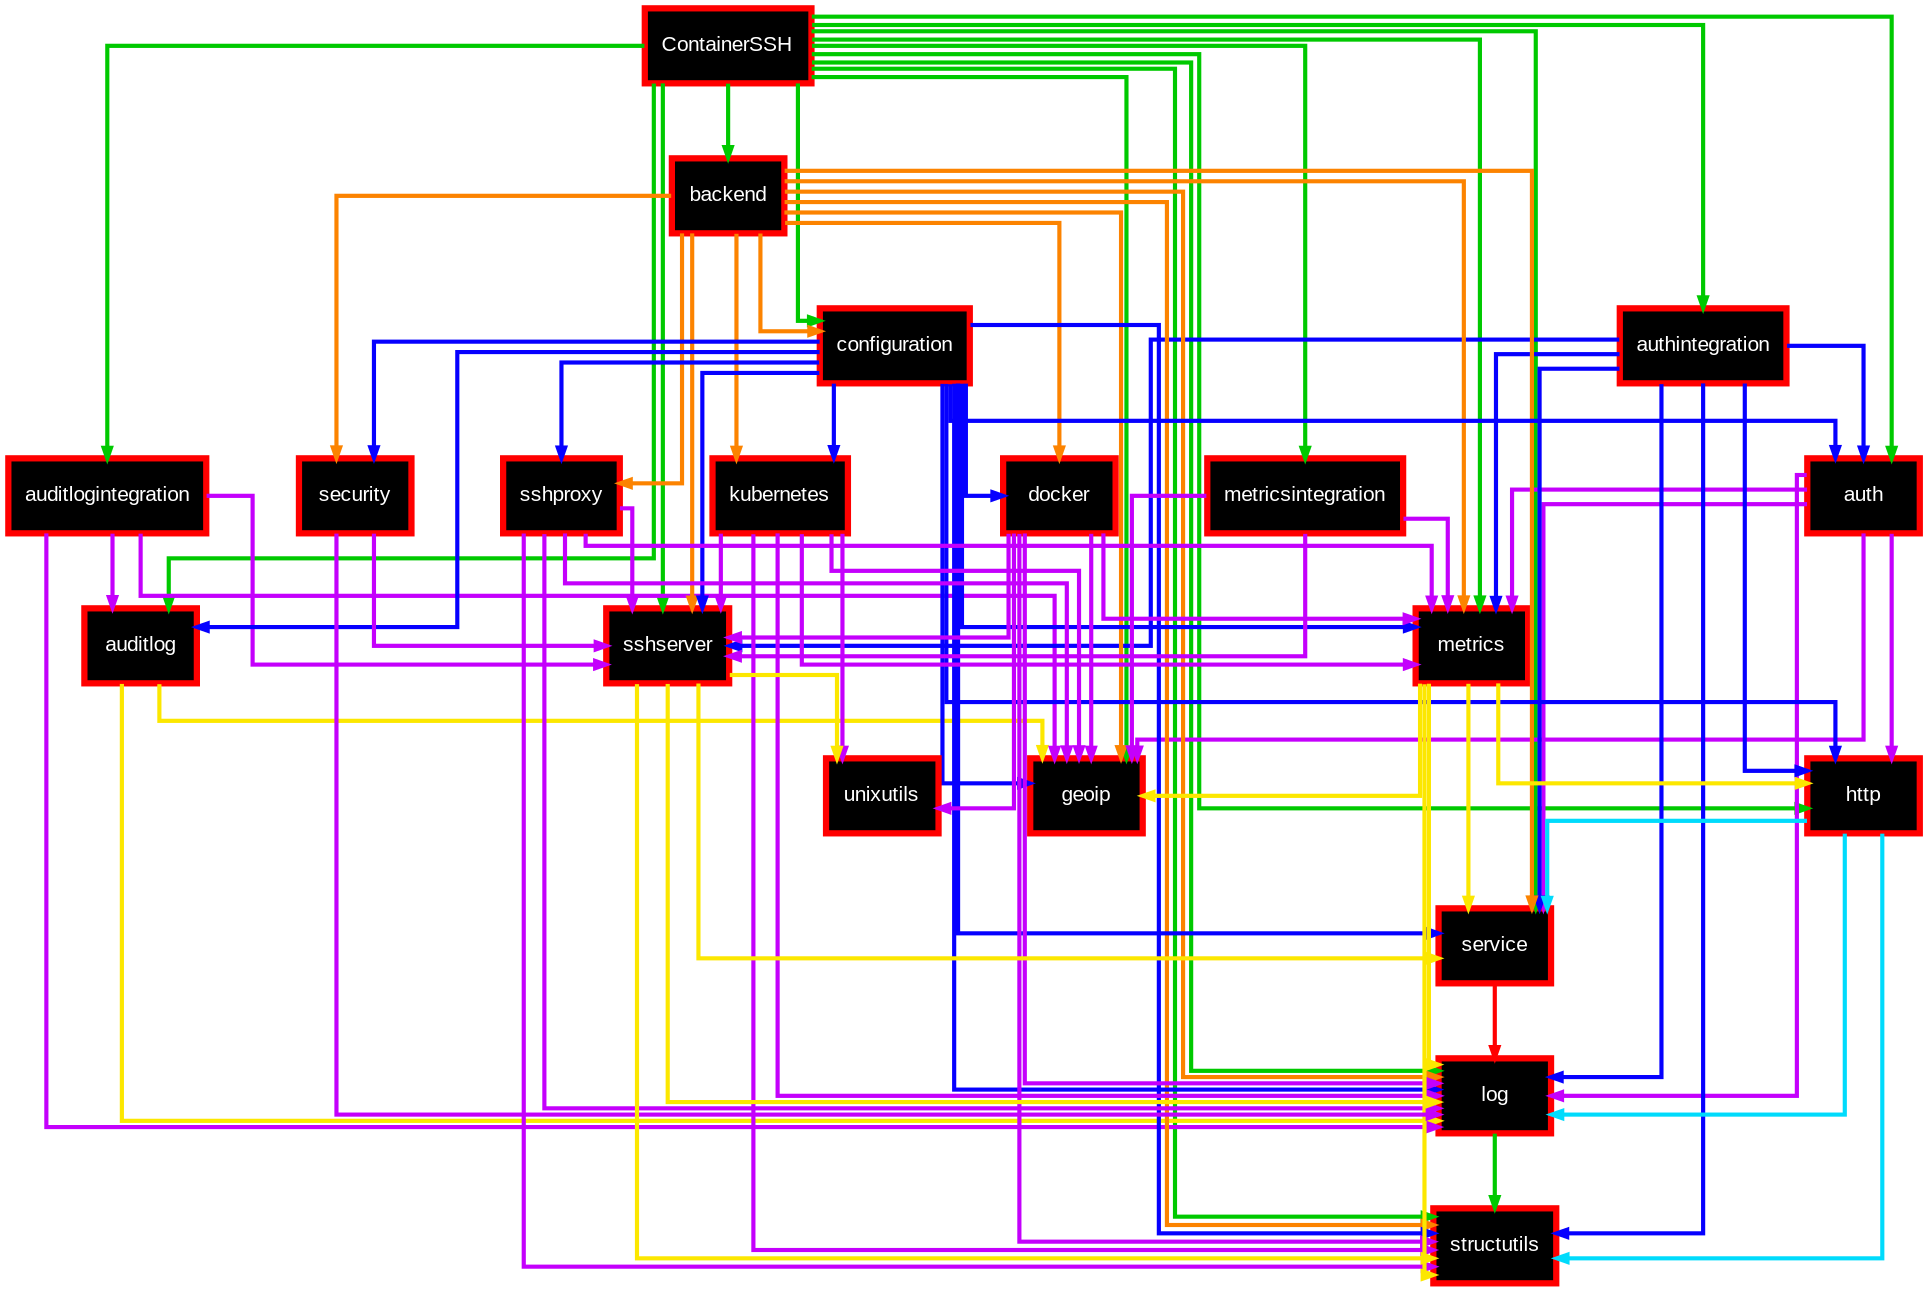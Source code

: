 digraph ContainerSSH {
    concentrate=true;
    graph [splines=ortho, nodesep=0.2, fontname="Arial", concentrate=true]
    node [shape=box, style=filled, fillcolor=black, color=red, fontcolor=white, fontsize=10, fontname="Arial", penwidth=3]
    edge [penwidth=2, color="#00C900", arrowsize=0.5, tailclip=true]

    ContainerSSH [url="https://github.com/containerssh/containerssh"]
    auditlog [url="https://github.com/containerssh/auditlog"]
    auditlogintegration [url="https://github.com/containerssh/auditlogintegration"]
    auth [url="https://github.com/containerssh/auth"]
    authintegration [url="https://github.com/containerssh/authintegration"]
    backend [url="https://github.com/containerssh/backend"]
    configuration [url="https://github.com/containerssh/configuration"]
    docker [url="https://github.com/containerssh/docker"]
    sshproxy [url="https://github.com/containerssh/sshproxy"]
    http [url="https://github.com/containerssh/http"]
    kubernetes [url="https://github.com/containerssh/kubernetes"]
    log [url="https://github.com/containerssh/log"]
    metrics [url="https://github.com/containerssh/metrics"]
    metricsintegration [url="https://github.com/containerssh/metricsintegration"]
    security [url="https://github.com/containerssh/security"]
    service [url="https://github.com/containerssh/service"]
    sshserver [url="https://github.com/containerssh/sshserver"]

    ContainerSSH -> auditlog [color="#00C900"]
    ContainerSSH -> auditlogintegration [color="#00C900"]
    ContainerSSH -> auth [color="#00C900"]
    ContainerSSH -> authintegration [color="#00C900"]
    ContainerSSH -> backend [color="#00C900"]
    ContainerSSH -> configuration [color="#00C900"]
    ContainerSSH -> geoip [color="#00C900"]
    ContainerSSH -> http [color="#00C900"]
    ContainerSSH -> log [color="#00C900"]
    ContainerSSH -> metrics [color="#00C900"]
    ContainerSSH -> metricsintegration [color="#00C900"]
    ContainerSSH -> service [color="#00C900"]
    ContainerSSH -> sshserver [color="#00C900"]
    ContainerSSH -> structutils [color="#00C900"]

    auditlog -> geoip [color="#fce700"]
    auditlog -> log [color="#fce700"]

    auditlogintegration -> auditlog [color="#c400fc"]
    auditlogintegration -> geoip [color="#c400fc"]
    auditlogintegration -> log [color="#c400fc"]
    auditlogintegration -> sshserver [color="#c400fc"]

    auth -> geoip [color="#c400fc"]
    auth -> http [color="#c400fc"]
    auth -> log [color="#c400fc"]
    auth -> metrics [color="#c400fc"]
    auth -> service [color="#c400fc"]

    authintegration -> auth [color="#0600FF"]
    authintegration -> http [color="#0600FF"]
    authintegration -> log [color="#0600FF"]
    authintegration -> service [color="#0600FF"]
    authintegration -> sshserver [color="#0600FF"]
    authintegration -> structutils [color="#0600FF"]
    authintegration -> metrics [color="#0600FF"]

    backend -> configuration [color="#FC8300"]
    backend -> docker [color="#FC8300"]
    backend -> sshproxy [color="#FC8300"]
    backend -> geoip [color="#FC8300"]
    backend -> kubernetes [color="#FC8300"]
    backend -> log [color="#FC8300"]
    backend -> metrics [color="#FC8300"]
    backend -> security [color="#FC8300"]
    backend -> service [color="#FC8300"]
    backend -> sshserver [color="#FC8300"]
    backend -> structutils [color="#FC8300"]

    configuration -> auditlog [color="#0600FF"]
    configuration -> auth [color="#0600FF"]
    configuration -> docker [color="#0600FF"]
    configuration -> sshproxy [color="#0600FF"]
    configuration -> geoip [color="#0600FF"]
    configuration -> http [color="#0600FF"]
    configuration -> kubernetes [color="#0600FF"]
    configuration -> log [color="#0600FF"]
    configuration -> metrics [color="#0600FF"]
    configuration -> security [color="#0600FF"]
    configuration -> service [color="#0600FF"]
    configuration -> sshserver [color="#0600FF"]
    configuration -> structutils [color="#0600FF"]

    docker -> geoip [color="#c400fc"]
    docker -> log [color="#c400fc"]
    docker -> metrics [color="#c400fc"]
    docker -> sshserver [color="#c400fc"]
    docker -> structutils [color="#c400fc"]
    docker -> unixutils [color="#c400fc"]

    sshproxy -> geoip [color="#c400fc"]
    sshproxy -> log [color="#c400fc"]
    sshproxy -> metrics [color="#c400fc"]
    sshproxy -> sshserver [color="#c400fc"]
    sshproxy -> structutils [color="#c400fc"]

    http -> log [color="#00dbfc"]
    http -> service [color="#00dbfc"]
    http -> structutils [color="#00dbfc"]

    kubernetes -> geoip [color="#c400fc"]
    kubernetes -> log [color="#c400fc"]
    kubernetes -> metrics [color="#c400fc"]
    kubernetes -> sshserver [color="#c400fc"]
    kubernetes -> structutils [color="#c400fc"]
    kubernetes -> unixutils [color="#c400fc"]

    log -> structutils

    metrics -> geoip [color="#fce700"]
    metrics -> http [color="#fce700"]
    metrics -> log [color="#fce700"]
    metrics -> service [color="#fce700"]
    metrics -> structutils [color="#fce700"]

    metricsintegration -> geoip [color="#c400fc"]
    metricsintegration -> metrics [color="#c400fc"]
    metricsintegration -> sshserver [color="#c400fc"]

    security -> log [color="#c400fc"]
    security -> sshserver [color="#c400fc"]

    service -> log [color="#ff0000"]

    sshserver -> log [color="#fce700"]
    sshserver -> service [color="#fce700"]
    sshserver -> structutils [color="#fce700"]
    sshserver -> unixutils [color="#fce700"]
}